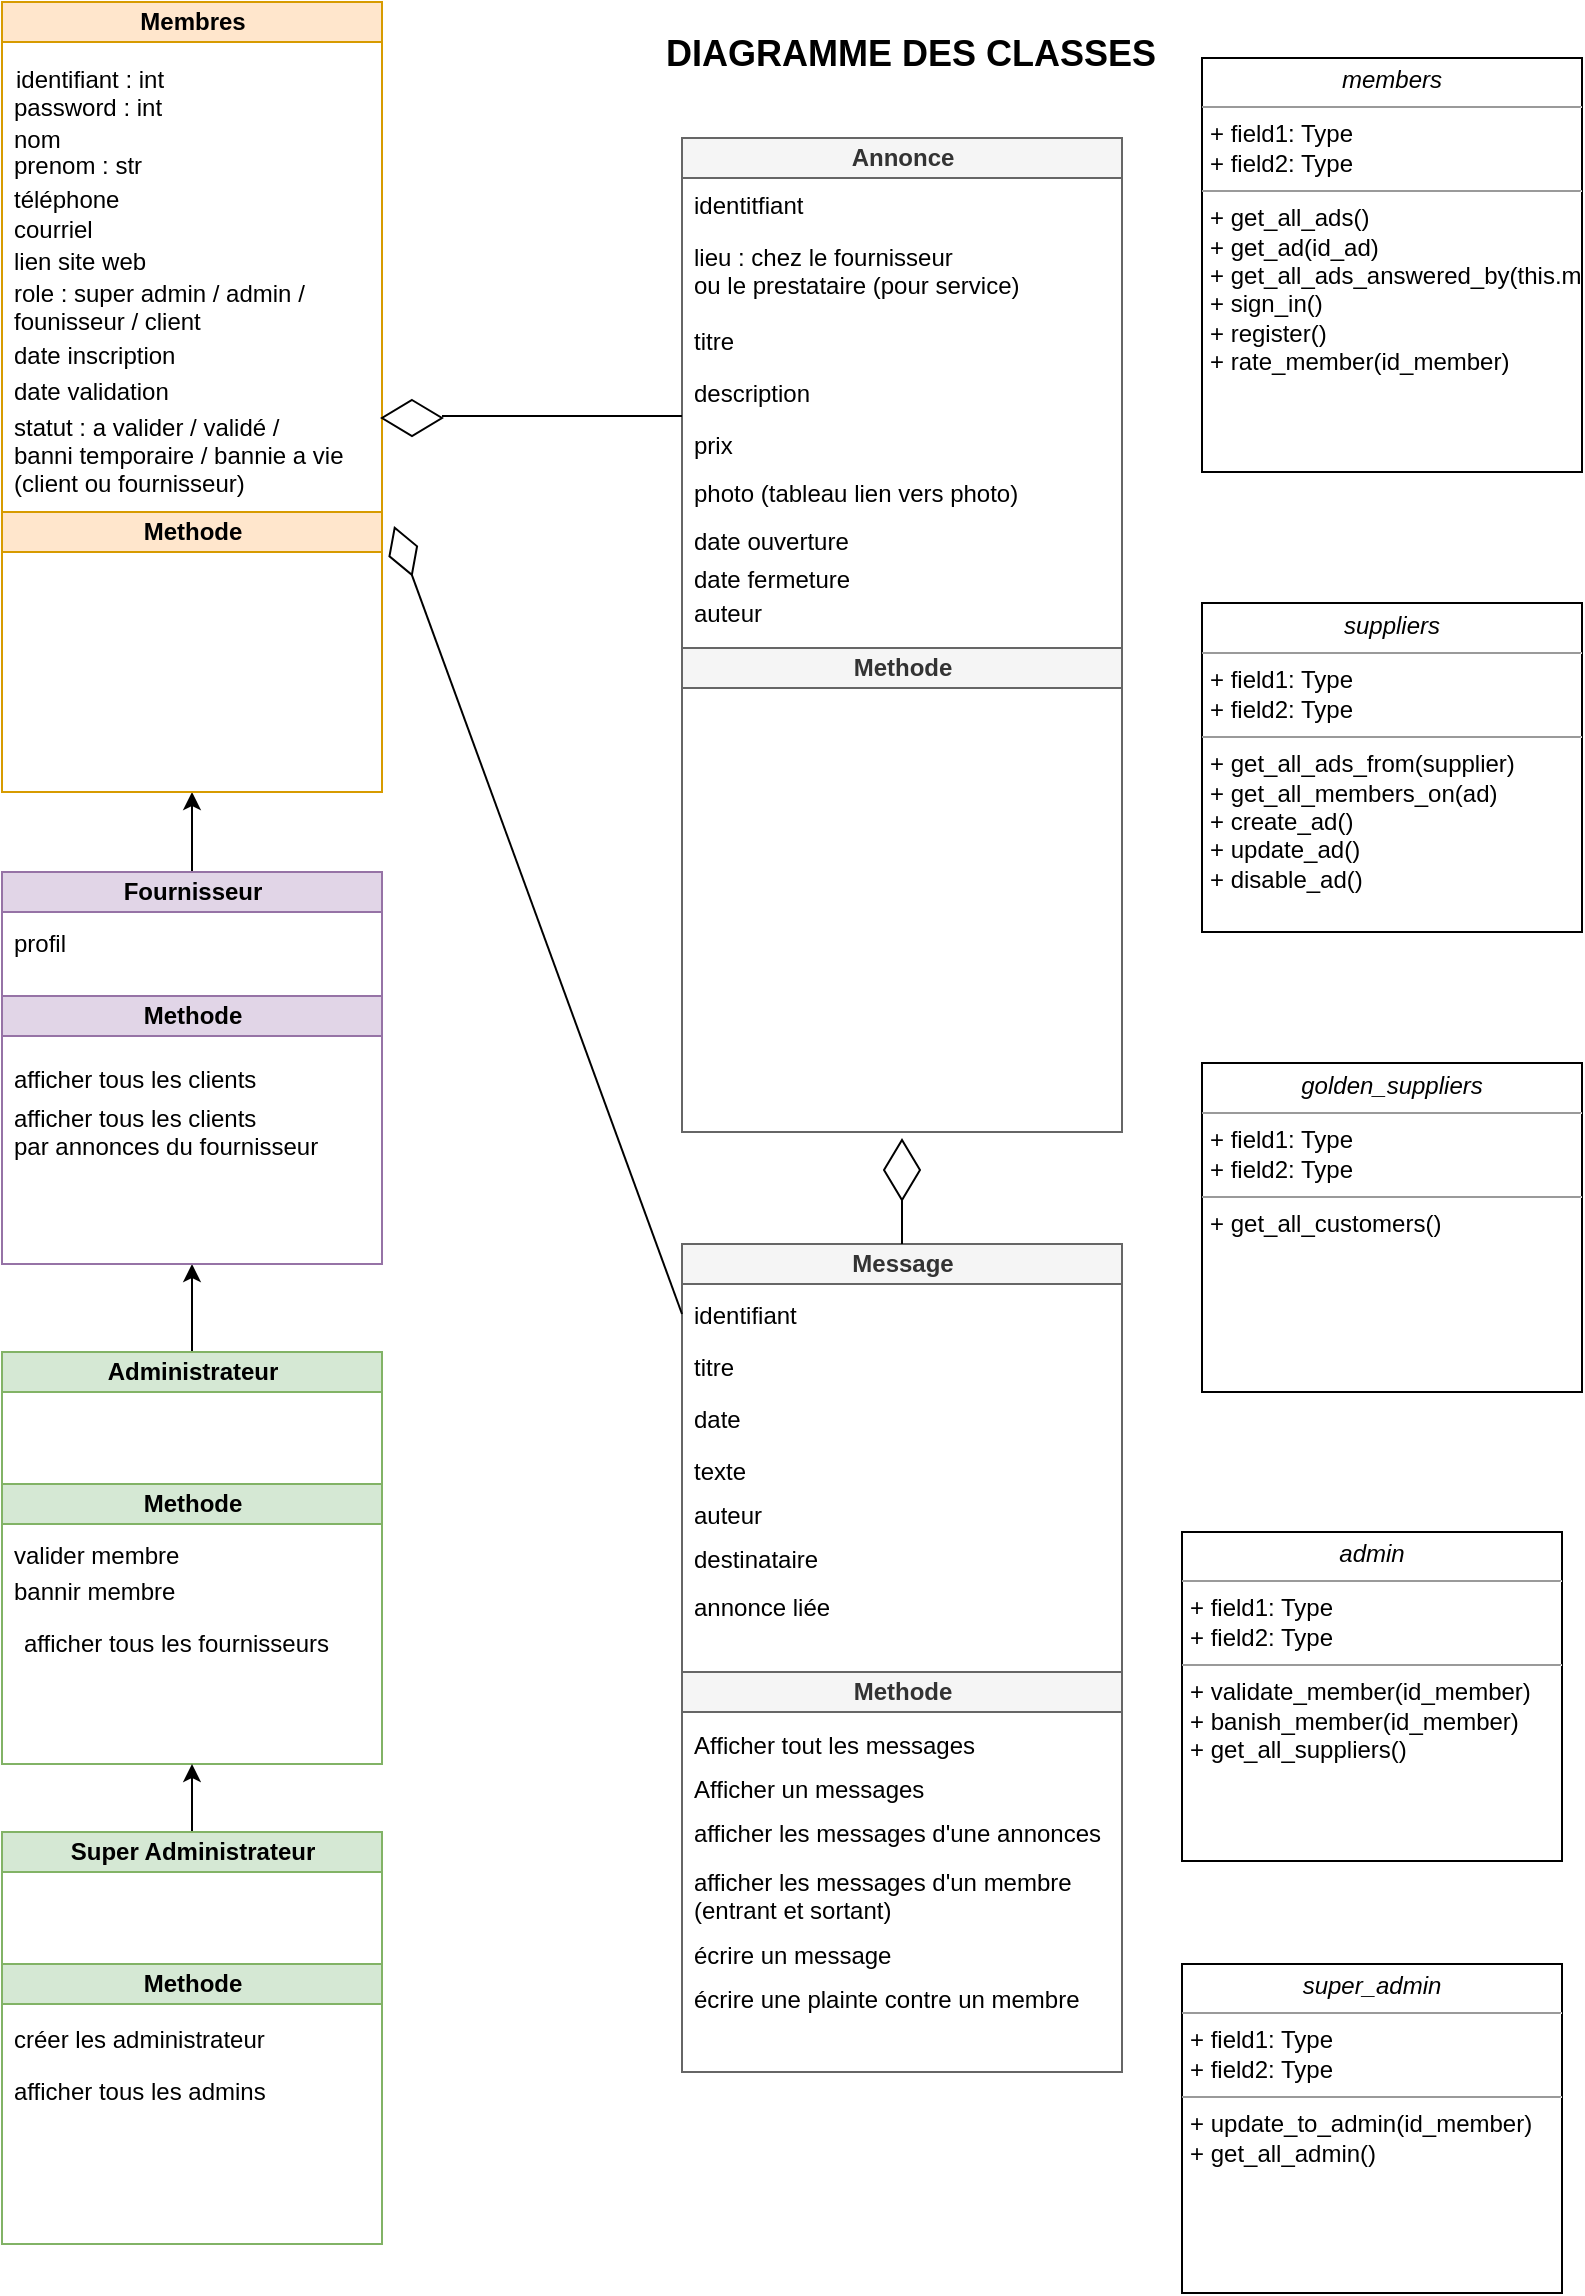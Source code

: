 <mxfile version="12.7.0" type="github">
  <diagram id="C5RBs43oDa-KdzZeNtuy" name="Page-1">
    <mxGraphModel dx="1422" dy="702" grid="1" gridSize="10" guides="1" tooltips="1" connect="1" arrows="1" fold="1" page="1" pageScale="1" pageWidth="827" pageHeight="1169" math="0" shadow="0">
      <root>
        <mxCell id="WIyWlLk6GJQsqaUBKTNV-0"/>
        <mxCell id="WIyWlLk6GJQsqaUBKTNV-1" parent="WIyWlLk6GJQsqaUBKTNV-0"/>
        <mxCell id="LoJSLbo_8Yr8Dc0U_S-c-0" value="Membres" style="swimlane;html=1;startSize=20;horizontal=1;containerType=tree;fillColor=#ffe6cc;strokeColor=#d79b00;" parent="WIyWlLk6GJQsqaUBKTNV-1" vertex="1">
          <mxGeometry x="30" y="15" width="190" height="255" as="geometry"/>
        </mxCell>
        <mxCell id="1I0f1aZdn74h2MIzQqq7-13" value="nom" style="text;strokeColor=none;fillColor=none;align=left;verticalAlign=top;spacingLeft=4;spacingRight=4;overflow=hidden;rotatable=0;points=[[0,0.5],[1,0.5]];portConstraint=eastwest;" parent="LoJSLbo_8Yr8Dc0U_S-c-0" vertex="1">
          <mxGeometry y="55" width="110" height="26" as="geometry"/>
        </mxCell>
        <mxCell id="1I0f1aZdn74h2MIzQqq7-78" style="edgeStyle=orthogonalEdgeStyle;rounded=0;orthogonalLoop=1;jettySize=auto;html=1;entryX=0.5;entryY=1;entryDx=0;entryDy=0;" parent="WIyWlLk6GJQsqaUBKTNV-1" source="LoJSLbo_8Yr8Dc0U_S-c-4" target="LoJSLbo_8Yr8Dc0U_S-c-1" edge="1">
          <mxGeometry relative="1" as="geometry">
            <mxPoint x="100" y="410" as="targetPoint"/>
          </mxGeometry>
        </mxCell>
        <mxCell id="LoJSLbo_8Yr8Dc0U_S-c-1" value="Methode" style="swimlane;html=1;startSize=20;horizontal=1;containerType=tree;fillColor=#ffe6cc;strokeColor=#d79b00;" parent="WIyWlLk6GJQsqaUBKTNV-1" vertex="1">
          <mxGeometry x="30" y="270" width="190" height="140" as="geometry"/>
        </mxCell>
        <mxCell id="LoJSLbo_8Yr8Dc0U_S-c-3" value="Methode" style="swimlane;html=1;startSize=20;horizontal=1;containerType=tree;fillColor=#d5e8d4;strokeColor=#82b366;" parent="WIyWlLk6GJQsqaUBKTNV-1" vertex="1">
          <mxGeometry x="30" y="756" width="190" height="140" as="geometry"/>
        </mxCell>
        <mxCell id="LoJSLbo_8Yr8Dc0U_S-c-4" value="Fournisseur" style="swimlane;html=1;startSize=20;horizontal=1;containerType=tree;fillColor=#e1d5e7;strokeColor=#9673a6;" parent="WIyWlLk6GJQsqaUBKTNV-1" vertex="1">
          <mxGeometry x="30" y="450" width="190" height="62" as="geometry"/>
        </mxCell>
        <mxCell id="1I0f1aZdn74h2MIzQqq7-85" style="edgeStyle=orthogonalEdgeStyle;rounded=0;orthogonalLoop=1;jettySize=auto;html=1;entryX=0.5;entryY=1;entryDx=0;entryDy=0;" parent="WIyWlLk6GJQsqaUBKTNV-1" source="LoJSLbo_8Yr8Dc0U_S-c-5" target="1I0f1aZdn74h2MIzQqq7-35" edge="1">
          <mxGeometry relative="1" as="geometry"/>
        </mxCell>
        <mxCell id="LoJSLbo_8Yr8Dc0U_S-c-5" value="Administrateur" style="swimlane;html=1;startSize=20;horizontal=1;containerType=tree;fillColor=#d5e8d4;strokeColor=#82b366;" parent="WIyWlLk6GJQsqaUBKTNV-1" vertex="1">
          <mxGeometry x="30" y="690" width="190" height="66" as="geometry"/>
        </mxCell>
        <mxCell id="LoJSLbo_8Yr8Dc0U_S-c-6" value="Annonce" style="swimlane;html=1;startSize=20;horizontal=1;containerType=tree;fillColor=#f5f5f5;strokeColor=#666666;fontColor=#333333;" parent="WIyWlLk6GJQsqaUBKTNV-1" vertex="1">
          <mxGeometry x="370" y="83" width="220" height="255" as="geometry"/>
        </mxCell>
        <mxCell id="LoJSLbo_8Yr8Dc0U_S-c-7" value="Methode" style="swimlane;html=1;startSize=20;horizontal=1;containerType=tree;fillColor=#f5f5f5;strokeColor=#666666;fontColor=#333333;" parent="WIyWlLk6GJQsqaUBKTNV-1" vertex="1">
          <mxGeometry x="370" y="338" width="220" height="242" as="geometry">
            <mxRectangle x="250" y="175" width="80" height="20" as="alternateBounds"/>
          </mxGeometry>
        </mxCell>
        <mxCell id="1I0f1aZdn74h2MIzQqq7-0" value="&lt;b&gt;&lt;font style=&quot;font-size: 18px&quot;&gt;DIAGRAMME DES CLASSES&lt;/font&gt;&lt;/b&gt;" style="text;html=1;" parent="WIyWlLk6GJQsqaUBKTNV-1" vertex="1">
          <mxGeometry x="360" y="24" width="240" height="30" as="geometry"/>
        </mxCell>
        <mxCell id="1I0f1aZdn74h2MIzQqq7-11" value="identifiant : int" style="text;strokeColor=none;fillColor=none;align=left;verticalAlign=top;spacingLeft=4;spacingRight=4;overflow=hidden;rotatable=0;points=[[0,0.5],[1,0.5]];portConstraint=eastwest;" parent="WIyWlLk6GJQsqaUBKTNV-1" vertex="1">
          <mxGeometry x="31" y="40" width="110" height="26" as="geometry"/>
        </mxCell>
        <mxCell id="1I0f1aZdn74h2MIzQqq7-12" value="password : int" style="text;strokeColor=none;fillColor=none;align=left;verticalAlign=top;spacingLeft=4;spacingRight=4;overflow=hidden;rotatable=0;points=[[0,0.5],[1,0.5]];portConstraint=eastwest;" parent="WIyWlLk6GJQsqaUBKTNV-1" vertex="1">
          <mxGeometry x="30" y="54" width="100" height="30" as="geometry"/>
        </mxCell>
        <mxCell id="1I0f1aZdn74h2MIzQqq7-14" value="prenom : str" style="text;strokeColor=none;fillColor=none;align=left;verticalAlign=top;spacingLeft=4;spacingRight=4;overflow=hidden;rotatable=0;points=[[0,0.5],[1,0.5]];portConstraint=eastwest;" parent="WIyWlLk6GJQsqaUBKTNV-1" vertex="1">
          <mxGeometry x="30" y="83" width="100" height="26" as="geometry"/>
        </mxCell>
        <mxCell id="1I0f1aZdn74h2MIzQqq7-15" value="téléphone" style="text;strokeColor=none;fillColor=none;align=left;verticalAlign=top;spacingLeft=4;spacingRight=4;overflow=hidden;rotatable=0;points=[[0,0.5],[1,0.5]];portConstraint=eastwest;" parent="WIyWlLk6GJQsqaUBKTNV-1" vertex="1">
          <mxGeometry x="30" y="100" width="110" height="26" as="geometry"/>
        </mxCell>
        <mxCell id="1I0f1aZdn74h2MIzQqq7-16" value="courriel" style="text;strokeColor=none;fillColor=none;align=left;verticalAlign=top;spacingLeft=4;spacingRight=4;overflow=hidden;rotatable=0;points=[[0,0.5],[1,0.5]];portConstraint=eastwest;" parent="WIyWlLk6GJQsqaUBKTNV-1" vertex="1">
          <mxGeometry x="30" y="115" width="100" height="26" as="geometry"/>
        </mxCell>
        <mxCell id="1I0f1aZdn74h2MIzQqq7-27" value="lien site web" style="text;strokeColor=none;fillColor=none;align=left;verticalAlign=top;spacingLeft=4;spacingRight=4;overflow=hidden;rotatable=0;points=[[0,0.5],[1,0.5]];portConstraint=eastwest;" parent="WIyWlLk6GJQsqaUBKTNV-1" vertex="1">
          <mxGeometry x="30" y="131" width="120" height="26" as="geometry"/>
        </mxCell>
        <mxCell id="1I0f1aZdn74h2MIzQqq7-28" value="role : super admin / admin / &#xa;founisseur / client" style="text;strokeColor=none;fillColor=none;align=left;verticalAlign=top;spacingLeft=4;spacingRight=4;overflow=hidden;rotatable=0;points=[[0,0.5],[1,0.5]];portConstraint=eastwest;" parent="WIyWlLk6GJQsqaUBKTNV-1" vertex="1">
          <mxGeometry x="30" y="147" width="180" height="46" as="geometry"/>
        </mxCell>
        <mxCell id="1I0f1aZdn74h2MIzQqq7-29" value="date inscription" style="text;strokeColor=none;fillColor=none;align=left;verticalAlign=top;spacingLeft=4;spacingRight=4;overflow=hidden;rotatable=0;points=[[0,0.5],[1,0.5]];portConstraint=eastwest;" parent="WIyWlLk6GJQsqaUBKTNV-1" vertex="1">
          <mxGeometry x="30" y="178" width="180" height="26" as="geometry"/>
        </mxCell>
        <mxCell id="1I0f1aZdn74h2MIzQqq7-30" value="date validation" style="text;strokeColor=none;fillColor=none;align=left;verticalAlign=top;spacingLeft=4;spacingRight=4;overflow=hidden;rotatable=0;points=[[0,0.5],[1,0.5]];portConstraint=eastwest;" parent="WIyWlLk6GJQsqaUBKTNV-1" vertex="1">
          <mxGeometry x="30" y="196" width="180" height="26" as="geometry"/>
        </mxCell>
        <mxCell id="1I0f1aZdn74h2MIzQqq7-35" value="Methode" style="swimlane;html=1;startSize=20;horizontal=1;containerType=tree;fillColor=#e1d5e7;strokeColor=#9673a6;" parent="WIyWlLk6GJQsqaUBKTNV-1" vertex="1">
          <mxGeometry x="30" y="512" width="190" height="134" as="geometry"/>
        </mxCell>
        <mxCell id="ZZi0SDRidPdH33glFphI-30" value="afficher tous les clients" style="text;strokeColor=none;fillColor=none;align=left;verticalAlign=top;spacingLeft=4;spacingRight=4;overflow=hidden;rotatable=0;points=[[0,0.5],[1,0.5]];portConstraint=eastwest;" parent="1I0f1aZdn74h2MIzQqq7-35" vertex="1">
          <mxGeometry y="28" width="180" height="26" as="geometry"/>
        </mxCell>
        <mxCell id="1I0f1aZdn74h2MIzQqq7-41" value="profil" style="text;strokeColor=none;fillColor=none;align=left;verticalAlign=top;spacingLeft=4;spacingRight=4;overflow=hidden;rotatable=0;points=[[0,0.5],[1,0.5]];portConstraint=eastwest;" parent="WIyWlLk6GJQsqaUBKTNV-1" vertex="1">
          <mxGeometry x="30" y="472" width="100" height="26" as="geometry"/>
        </mxCell>
        <mxCell id="1I0f1aZdn74h2MIzQqq7-42" value="statut : a valider / validé / &#xa;banni temporaire / bannie a vie&#xa;(client ou fournisseur)" style="text;strokeColor=none;fillColor=none;align=left;verticalAlign=top;spacingLeft=4;spacingRight=4;overflow=hidden;rotatable=0;points=[[0,0.5],[1,0.5]];portConstraint=eastwest;" parent="WIyWlLk6GJQsqaUBKTNV-1" vertex="1">
          <mxGeometry x="30" y="214" width="180" height="58" as="geometry"/>
        </mxCell>
        <mxCell id="1I0f1aZdn74h2MIzQqq7-46" value="valider membre" style="text;strokeColor=none;fillColor=none;align=left;verticalAlign=top;spacingLeft=4;spacingRight=4;overflow=hidden;rotatable=0;points=[[0,0.5],[1,0.5]];portConstraint=eastwest;" parent="WIyWlLk6GJQsqaUBKTNV-1" vertex="1">
          <mxGeometry x="30" y="778" width="140" height="26" as="geometry"/>
        </mxCell>
        <mxCell id="1I0f1aZdn74h2MIzQqq7-47" value="bannir membre" style="text;strokeColor=none;fillColor=none;align=left;verticalAlign=top;spacingLeft=4;spacingRight=4;overflow=hidden;rotatable=0;points=[[0,0.5],[1,0.5]];portConstraint=eastwest;" parent="WIyWlLk6GJQsqaUBKTNV-1" vertex="1">
          <mxGeometry x="30" y="796" width="140" height="26" as="geometry"/>
        </mxCell>
        <mxCell id="1I0f1aZdn74h2MIzQqq7-49" value="Methode" style="swimlane;html=1;startSize=20;horizontal=1;containerType=tree;fillColor=#d5e8d4;strokeColor=#82b366;" parent="WIyWlLk6GJQsqaUBKTNV-1" vertex="1">
          <mxGeometry x="30" y="996" width="190" height="140" as="geometry"/>
        </mxCell>
        <mxCell id="1I0f1aZdn74h2MIzQqq7-86" style="edgeStyle=orthogonalEdgeStyle;rounded=0;orthogonalLoop=1;jettySize=auto;html=1;exitX=0.5;exitY=0;exitDx=0;exitDy=0;entryX=0.5;entryY=1;entryDx=0;entryDy=0;" parent="WIyWlLk6GJQsqaUBKTNV-1" source="1I0f1aZdn74h2MIzQqq7-50" target="LoJSLbo_8Yr8Dc0U_S-c-3" edge="1">
          <mxGeometry relative="1" as="geometry"/>
        </mxCell>
        <mxCell id="1I0f1aZdn74h2MIzQqq7-50" value="Super Administrateur" style="swimlane;html=1;startSize=20;horizontal=1;containerType=tree;fillColor=#d5e8d4;strokeColor=#82b366;" parent="WIyWlLk6GJQsqaUBKTNV-1" vertex="1">
          <mxGeometry x="30" y="930" width="190" height="66" as="geometry"/>
        </mxCell>
        <mxCell id="1I0f1aZdn74h2MIzQqq7-51" value="créer les administrateur" style="text;strokeColor=none;fillColor=none;align=left;verticalAlign=top;spacingLeft=4;spacingRight=4;overflow=hidden;rotatable=0;points=[[0,0.5],[1,0.5]];portConstraint=eastwest;" parent="WIyWlLk6GJQsqaUBKTNV-1" vertex="1">
          <mxGeometry x="30" y="1020" width="140" height="26" as="geometry"/>
        </mxCell>
        <mxCell id="1I0f1aZdn74h2MIzQqq7-52" value="Message" style="swimlane;html=1;startSize=20;horizontal=1;containerType=tree;fillColor=#f5f5f5;strokeColor=#666666;fontColor=#333333;" parent="WIyWlLk6GJQsqaUBKTNV-1" vertex="1">
          <mxGeometry x="370" y="636" width="220" height="214" as="geometry"/>
        </mxCell>
        <mxCell id="ZZi0SDRidPdH33glFphI-13" value="destinataire" style="text;strokeColor=none;fillColor=none;align=left;verticalAlign=top;spacingLeft=4;spacingRight=4;overflow=hidden;rotatable=0;points=[[0,0.5],[1,0.5]];portConstraint=eastwest;" parent="1I0f1aZdn74h2MIzQqq7-52" vertex="1">
          <mxGeometry y="144" width="200" height="26" as="geometry"/>
        </mxCell>
        <mxCell id="ZZi0SDRidPdH33glFphI-23" value="annonce liée" style="text;strokeColor=none;fillColor=none;align=left;verticalAlign=top;spacingLeft=4;spacingRight=4;overflow=hidden;rotatable=0;points=[[0,0.5],[1,0.5]];portConstraint=eastwest;" parent="1I0f1aZdn74h2MIzQqq7-52" vertex="1">
          <mxGeometry y="168" width="200" height="26" as="geometry"/>
        </mxCell>
        <mxCell id="1I0f1aZdn74h2MIzQqq7-53" value="Methode" style="swimlane;html=1;startSize=20;horizontal=1;containerType=tree;fillColor=#f5f5f5;strokeColor=#666666;fontColor=#333333;" parent="WIyWlLk6GJQsqaUBKTNV-1" vertex="1">
          <mxGeometry x="370" y="850" width="220" height="200" as="geometry">
            <mxRectangle x="250" y="175" width="80" height="20" as="alternateBounds"/>
          </mxGeometry>
        </mxCell>
        <mxCell id="ZZi0SDRidPdH33glFphI-10" value="afficher les messages d&#39;une annonces" style="text;strokeColor=none;fillColor=none;align=left;verticalAlign=top;spacingLeft=4;spacingRight=4;overflow=hidden;rotatable=0;points=[[0,0.5],[1,0.5]];portConstraint=eastwest;" parent="1I0f1aZdn74h2MIzQqq7-53" vertex="1">
          <mxGeometry y="67" width="230" height="31" as="geometry"/>
        </mxCell>
        <mxCell id="ZZi0SDRidPdH33glFphI-17" value="afficher les messages d&#39;un membres&#xa;(entrant et sortant)" style="text;strokeColor=none;fillColor=none;align=left;verticalAlign=top;spacingLeft=4;spacingRight=4;overflow=hidden;rotatable=0;points=[[0,0.5],[1,0.5]];portConstraint=eastwest;" parent="1I0f1aZdn74h2MIzQqq7-53" vertex="1">
          <mxGeometry y="91.5" width="200" height="31" as="geometry"/>
        </mxCell>
        <mxCell id="ZZi0SDRidPdH33glFphI-35" value="écrire une plainte contre un membre" style="text;strokeColor=none;fillColor=none;align=left;verticalAlign=top;spacingLeft=4;spacingRight=4;overflow=hidden;rotatable=0;points=[[0,0.5],[1,0.5]];portConstraint=eastwest;" parent="1I0f1aZdn74h2MIzQqq7-53" vertex="1">
          <mxGeometry y="150" width="210" height="26" as="geometry"/>
        </mxCell>
        <mxCell id="1I0f1aZdn74h2MIzQqq7-63" value="identitfiant" style="text;strokeColor=none;fillColor=none;align=left;verticalAlign=top;spacingLeft=4;spacingRight=4;overflow=hidden;rotatable=0;points=[[0,0.5],[1,0.5]];portConstraint=eastwest;" parent="WIyWlLk6GJQsqaUBKTNV-1" vertex="1">
          <mxGeometry x="370" y="103" width="200" height="26" as="geometry"/>
        </mxCell>
        <mxCell id="1I0f1aZdn74h2MIzQqq7-64" value="lieu : chez le fournisseur&#xa;ou le prestataire (pour service)" style="text;strokeColor=none;fillColor=none;align=left;verticalAlign=top;spacingLeft=4;spacingRight=4;overflow=hidden;rotatable=0;points=[[0,0.5],[1,0.5]];portConstraint=eastwest;" parent="WIyWlLk6GJQsqaUBKTNV-1" vertex="1">
          <mxGeometry x="370" y="129" width="200" height="42" as="geometry"/>
        </mxCell>
        <mxCell id="1I0f1aZdn74h2MIzQqq7-65" value="titre" style="text;strokeColor=none;fillColor=none;align=left;verticalAlign=top;spacingLeft=4;spacingRight=4;overflow=hidden;rotatable=0;points=[[0,0.5],[1,0.5]];portConstraint=eastwest;" parent="WIyWlLk6GJQsqaUBKTNV-1" vertex="1">
          <mxGeometry x="370" y="171" width="200" height="26" as="geometry"/>
        </mxCell>
        <mxCell id="1I0f1aZdn74h2MIzQqq7-66" value="description" style="text;strokeColor=none;fillColor=none;align=left;verticalAlign=top;spacingLeft=4;spacingRight=4;overflow=hidden;rotatable=0;points=[[0,0.5],[1,0.5]];portConstraint=eastwest;" parent="WIyWlLk6GJQsqaUBKTNV-1" vertex="1">
          <mxGeometry x="370" y="197" width="200" height="26" as="geometry"/>
        </mxCell>
        <mxCell id="1I0f1aZdn74h2MIzQqq7-67" value="prix" style="text;strokeColor=none;fillColor=none;align=left;verticalAlign=top;spacingLeft=4;spacingRight=4;overflow=hidden;rotatable=0;points=[[0,0.5],[1,0.5]];portConstraint=eastwest;" parent="WIyWlLk6GJQsqaUBKTNV-1" vertex="1">
          <mxGeometry x="370" y="223" width="200" height="24" as="geometry"/>
        </mxCell>
        <mxCell id="1I0f1aZdn74h2MIzQqq7-68" value="photo (tableau lien vers photo)" style="text;strokeColor=none;fillColor=none;align=left;verticalAlign=top;spacingLeft=4;spacingRight=4;overflow=hidden;rotatable=0;points=[[0,0.5],[1,0.5]];portConstraint=eastwest;" parent="WIyWlLk6GJQsqaUBKTNV-1" vertex="1">
          <mxGeometry x="370" y="247" width="200" height="24" as="geometry"/>
        </mxCell>
        <mxCell id="1I0f1aZdn74h2MIzQqq7-69" value="date ouverture" style="text;strokeColor=none;fillColor=none;align=left;verticalAlign=top;spacingLeft=4;spacingRight=4;overflow=hidden;rotatable=0;points=[[0,0.5],[1,0.5]];portConstraint=eastwest;" parent="WIyWlLk6GJQsqaUBKTNV-1" vertex="1">
          <mxGeometry x="370" y="271" width="200" height="26" as="geometry"/>
        </mxCell>
        <mxCell id="1I0f1aZdn74h2MIzQqq7-71" value="date fermeture" style="text;strokeColor=none;fillColor=none;align=left;verticalAlign=top;spacingLeft=4;spacingRight=4;overflow=hidden;rotatable=0;points=[[0,0.5],[1,0.5]];portConstraint=eastwest;" parent="WIyWlLk6GJQsqaUBKTNV-1" vertex="1">
          <mxGeometry x="370" y="290" width="200" height="31" as="geometry"/>
        </mxCell>
        <mxCell id="1I0f1aZdn74h2MIzQqq7-79" value="identifiant" style="text;strokeColor=none;fillColor=none;align=left;verticalAlign=top;spacingLeft=4;spacingRight=4;overflow=hidden;rotatable=0;points=[[0,0.5],[1,0.5]];portConstraint=eastwest;" parent="WIyWlLk6GJQsqaUBKTNV-1" vertex="1">
          <mxGeometry x="370" y="658" width="200" height="26" as="geometry"/>
        </mxCell>
        <mxCell id="1I0f1aZdn74h2MIzQqq7-80" value="titre" style="text;strokeColor=none;fillColor=none;align=left;verticalAlign=top;spacingLeft=4;spacingRight=4;overflow=hidden;rotatable=0;points=[[0,0.5],[1,0.5]];portConstraint=eastwest;" parent="WIyWlLk6GJQsqaUBKTNV-1" vertex="1">
          <mxGeometry x="370" y="684" width="200" height="26" as="geometry"/>
        </mxCell>
        <mxCell id="1I0f1aZdn74h2MIzQqq7-81" value="date" style="text;strokeColor=none;fillColor=none;align=left;verticalAlign=top;spacingLeft=4;spacingRight=4;overflow=hidden;rotatable=0;points=[[0,0.5],[1,0.5]];portConstraint=eastwest;" parent="WIyWlLk6GJQsqaUBKTNV-1" vertex="1">
          <mxGeometry x="370" y="710" width="200" height="26" as="geometry"/>
        </mxCell>
        <mxCell id="1I0f1aZdn74h2MIzQqq7-82" value="texte" style="text;strokeColor=none;fillColor=none;align=left;verticalAlign=top;spacingLeft=4;spacingRight=4;overflow=hidden;rotatable=0;points=[[0,0.5],[1,0.5]];portConstraint=eastwest;" parent="WIyWlLk6GJQsqaUBKTNV-1" vertex="1">
          <mxGeometry x="370" y="736" width="200" height="26" as="geometry"/>
        </mxCell>
        <mxCell id="1I0f1aZdn74h2MIzQqq7-83" value="Afficher tout les messages" style="text;strokeColor=none;fillColor=none;align=left;verticalAlign=top;spacingLeft=4;spacingRight=4;overflow=hidden;rotatable=0;points=[[0,0.5],[1,0.5]];portConstraint=eastwest;" parent="WIyWlLk6GJQsqaUBKTNV-1" vertex="1">
          <mxGeometry x="370" y="873" width="200" height="31" as="geometry"/>
        </mxCell>
        <mxCell id="1I0f1aZdn74h2MIzQqq7-84" value="Afficher un messages" style="text;strokeColor=none;fillColor=none;align=left;verticalAlign=top;spacingLeft=4;spacingRight=4;overflow=hidden;rotatable=0;points=[[0,0.5],[1,0.5]];portConstraint=eastwest;" parent="WIyWlLk6GJQsqaUBKTNV-1" vertex="1">
          <mxGeometry x="370" y="895" width="200" height="31" as="geometry"/>
        </mxCell>
        <mxCell id="_J2jyTnCY9UKjFA8l6vc-2" value="" style="shape=rhombus;perimeter=rhombusPerimeter;whiteSpace=wrap;html=1;align=center;" parent="WIyWlLk6GJQsqaUBKTNV-1" vertex="1">
          <mxGeometry x="220" y="214" width="30" height="18" as="geometry"/>
        </mxCell>
        <mxCell id="_J2jyTnCY9UKjFA8l6vc-3" value="" style="endArrow=none;html=1;rounded=0;" parent="WIyWlLk6GJQsqaUBKTNV-1" edge="1">
          <mxGeometry relative="1" as="geometry">
            <mxPoint x="250" y="222" as="sourcePoint"/>
            <mxPoint x="370" y="222" as="targetPoint"/>
          </mxGeometry>
        </mxCell>
        <mxCell id="_J2jyTnCY9UKjFA8l6vc-4" value="" style="shape=rhombus;perimeter=rhombusPerimeter;whiteSpace=wrap;html=1;align=center;rotation=90;" parent="WIyWlLk6GJQsqaUBKTNV-1" vertex="1">
          <mxGeometry x="465" y="590" width="30" height="18" as="geometry"/>
        </mxCell>
        <mxCell id="_J2jyTnCY9UKjFA8l6vc-5" value="" style="endArrow=none;html=1;rounded=0;entryX=0.5;entryY=0;entryDx=0;entryDy=0;exitX=1;exitY=0.5;exitDx=0;exitDy=0;" parent="WIyWlLk6GJQsqaUBKTNV-1" source="_J2jyTnCY9UKjFA8l6vc-4" target="1I0f1aZdn74h2MIzQqq7-52" edge="1">
          <mxGeometry relative="1" as="geometry">
            <mxPoint x="500" y="440" as="sourcePoint"/>
            <mxPoint x="620" y="440" as="targetPoint"/>
          </mxGeometry>
        </mxCell>
        <mxCell id="ZZi0SDRidPdH33glFphI-8" value="" style="endArrow=diamondThin;endFill=0;endSize=24;html=1;exitX=0;exitY=0.5;exitDx=0;exitDy=0;" parent="WIyWlLk6GJQsqaUBKTNV-1" source="1I0f1aZdn74h2MIzQqq7-79" edge="1">
          <mxGeometry width="160" relative="1" as="geometry">
            <mxPoint x="330" y="610" as="sourcePoint"/>
            <mxPoint x="226" y="277" as="targetPoint"/>
          </mxGeometry>
        </mxCell>
        <mxCell id="ZZi0SDRidPdH33glFphI-12" value="auteur" style="text;strokeColor=none;fillColor=none;align=left;verticalAlign=top;spacingLeft=4;spacingRight=4;overflow=hidden;rotatable=0;points=[[0,0.5],[1,0.5]];portConstraint=eastwest;" parent="WIyWlLk6GJQsqaUBKTNV-1" vertex="1">
          <mxGeometry x="370" y="758" width="200" height="26" as="geometry"/>
        </mxCell>
        <mxCell id="ZZi0SDRidPdH33glFphI-14" value="auteur" style="text;strokeColor=none;fillColor=none;align=left;verticalAlign=top;spacingLeft=4;spacingRight=4;overflow=hidden;rotatable=0;points=[[0,0.5],[1,0.5]];portConstraint=eastwest;" parent="WIyWlLk6GJQsqaUBKTNV-1" vertex="1">
          <mxGeometry x="370" y="307" width="200" height="31" as="geometry"/>
        </mxCell>
        <mxCell id="1I0f1aZdn74h2MIzQqq7-38" value="écrire un message" style="text;strokeColor=none;fillColor=none;align=left;verticalAlign=top;spacingLeft=4;spacingRight=4;overflow=hidden;rotatable=0;points=[[0,0.5],[1,0.5]];portConstraint=eastwest;" parent="WIyWlLk6GJQsqaUBKTNV-1" vertex="1">
          <mxGeometry x="370" y="978" width="180" height="26" as="geometry"/>
        </mxCell>
        <mxCell id="ZZi0SDRidPdH33glFphI-31" value="afficher tous les clients &#xa;par annonces du fournisseur" style="text;strokeColor=none;fillColor=none;align=left;verticalAlign=top;spacingLeft=4;spacingRight=4;overflow=hidden;rotatable=0;points=[[0,0.5],[1,0.5]];portConstraint=eastwest;" parent="WIyWlLk6GJQsqaUBKTNV-1" vertex="1">
          <mxGeometry x="30" y="559.5" width="180" height="39" as="geometry"/>
        </mxCell>
        <mxCell id="ZZi0SDRidPdH33glFphI-32" value="afficher tous les fournisseurs" style="text;strokeColor=none;fillColor=none;align=left;verticalAlign=top;spacingLeft=4;spacingRight=4;overflow=hidden;rotatable=0;points=[[0,0.5],[1,0.5]];portConstraint=eastwest;" parent="WIyWlLk6GJQsqaUBKTNV-1" vertex="1">
          <mxGeometry x="35" y="822" width="180" height="26" as="geometry"/>
        </mxCell>
        <mxCell id="ZZi0SDRidPdH33glFphI-33" value="afficher tous les admins" style="text;strokeColor=none;fillColor=none;align=left;verticalAlign=top;spacingLeft=4;spacingRight=4;overflow=hidden;rotatable=0;points=[[0,0.5],[1,0.5]];portConstraint=eastwest;" parent="WIyWlLk6GJQsqaUBKTNV-1" vertex="1">
          <mxGeometry x="30" y="1046" width="180" height="26" as="geometry"/>
        </mxCell>
        <mxCell id="lLyb9q7A5YBwP8wLhJ_Z-10" value="&lt;p style=&quot;margin: 0px ; margin-top: 4px ; text-align: center&quot;&gt;&lt;i&gt;members&lt;/i&gt;&lt;/p&gt;&lt;hr size=&quot;1&quot;&gt;&lt;p style=&quot;margin: 0px ; margin-left: 4px&quot;&gt;+ field1: Type&lt;br&gt;+ field2: Type&lt;/p&gt;&lt;hr size=&quot;1&quot;&gt;&lt;p style=&quot;margin: 0px ; margin-left: 4px&quot;&gt;+ get_all_ads()&lt;/p&gt;&lt;p style=&quot;margin: 0px ; margin-left: 4px&quot;&gt;+ get_ad(id_ad)&lt;/p&gt;&lt;p style=&quot;margin: 0px ; margin-left: 4px&quot;&gt;+ get_all_ads_answered_by(this.member)&lt;br&gt;+ sign_in()&lt;/p&gt;&lt;p style=&quot;margin: 0px ; margin-left: 4px&quot;&gt;+ register()&lt;/p&gt;&lt;p style=&quot;margin: 0px ; margin-left: 4px&quot;&gt;+ rate_member(id_member)&lt;/p&gt;" style="verticalAlign=top;align=left;overflow=fill;fontSize=12;fontFamily=Helvetica;html=1;" vertex="1" parent="WIyWlLk6GJQsqaUBKTNV-1">
          <mxGeometry x="630" y="43" width="190" height="207" as="geometry"/>
        </mxCell>
        <mxCell id="lLyb9q7A5YBwP8wLhJ_Z-11" value="&lt;p style=&quot;margin: 0px ; margin-top: 4px ; text-align: center&quot;&gt;&lt;i&gt;suppliers&lt;/i&gt;&lt;/p&gt;&lt;hr size=&quot;1&quot;&gt;&lt;p style=&quot;margin: 0px ; margin-left: 4px&quot;&gt;+ field1: Type&lt;br&gt;+ field2: Type&lt;/p&gt;&lt;hr size=&quot;1&quot;&gt;&lt;p style=&quot;margin: 0px ; margin-left: 4px&quot;&gt;+ get_all_ads_from(supplier)&lt;/p&gt;&lt;p style=&quot;margin: 0px ; margin-left: 4px&quot;&gt;+ get_all_members_on(ad)&lt;/p&gt;&lt;p style=&quot;margin: 0px ; margin-left: 4px&quot;&gt;+ create_ad()&lt;/p&gt;&lt;p style=&quot;margin: 0px ; margin-left: 4px&quot;&gt;+ update_ad()&lt;/p&gt;&lt;p style=&quot;margin: 0px ; margin-left: 4px&quot;&gt;+ disable_ad()&lt;/p&gt;" style="verticalAlign=top;align=left;overflow=fill;fontSize=12;fontFamily=Helvetica;html=1;" vertex="1" parent="WIyWlLk6GJQsqaUBKTNV-1">
          <mxGeometry x="630" y="315.5" width="190" height="164.5" as="geometry"/>
        </mxCell>
        <mxCell id="lLyb9q7A5YBwP8wLhJ_Z-12" value="&lt;p style=&quot;margin: 0px ; margin-top: 4px ; text-align: center&quot;&gt;&lt;i&gt;golden_suppliers&lt;/i&gt;&lt;/p&gt;&lt;hr size=&quot;1&quot;&gt;&lt;p style=&quot;margin: 0px ; margin-left: 4px&quot;&gt;+ field1: Type&lt;br&gt;+ field2: Type&lt;/p&gt;&lt;hr size=&quot;1&quot;&gt;&lt;p style=&quot;margin: 0px ; margin-left: 4px&quot;&gt;+ get_all_customers()&lt;/p&gt;" style="verticalAlign=top;align=left;overflow=fill;fontSize=12;fontFamily=Helvetica;html=1;" vertex="1" parent="WIyWlLk6GJQsqaUBKTNV-1">
          <mxGeometry x="630" y="545.5" width="190" height="164.5" as="geometry"/>
        </mxCell>
        <mxCell id="lLyb9q7A5YBwP8wLhJ_Z-13" value="&lt;p style=&quot;margin: 0px ; margin-top: 4px ; text-align: center&quot;&gt;&lt;i&gt;admin&lt;/i&gt;&lt;/p&gt;&lt;hr size=&quot;1&quot;&gt;&lt;p style=&quot;margin: 0px ; margin-left: 4px&quot;&gt;+ field1: Type&lt;br&gt;+ field2: Type&lt;/p&gt;&lt;hr size=&quot;1&quot;&gt;&lt;p style=&quot;margin: 0px ; margin-left: 4px&quot;&gt;+ validate_member(id_member)&lt;/p&gt;&lt;p style=&quot;margin: 0px ; margin-left: 4px&quot;&gt;+ banish_member(id_member)&lt;/p&gt;&lt;p style=&quot;margin: 0px ; margin-left: 4px&quot;&gt;+ get_all_suppliers()&lt;/p&gt;" style="verticalAlign=top;align=left;overflow=fill;fontSize=12;fontFamily=Helvetica;html=1;" vertex="1" parent="WIyWlLk6GJQsqaUBKTNV-1">
          <mxGeometry x="620" y="780" width="190" height="164.5" as="geometry"/>
        </mxCell>
        <mxCell id="lLyb9q7A5YBwP8wLhJ_Z-14" value="&lt;p style=&quot;margin: 0px ; margin-top: 4px ; text-align: center&quot;&gt;&lt;i&gt;super_admin&lt;/i&gt;&lt;/p&gt;&lt;hr size=&quot;1&quot;&gt;&lt;p style=&quot;margin: 0px ; margin-left: 4px&quot;&gt;+ field1: Type&lt;br&gt;+ field2: Type&lt;/p&gt;&lt;hr size=&quot;1&quot;&gt;&lt;p style=&quot;margin: 0px ; margin-left: 4px&quot;&gt;+ update_to_admin(id_member)&lt;/p&gt;&lt;p style=&quot;margin: 0px ; margin-left: 4px&quot;&gt;+ get_all_admin()&lt;/p&gt;" style="verticalAlign=top;align=left;overflow=fill;fontSize=12;fontFamily=Helvetica;html=1;" vertex="1" parent="WIyWlLk6GJQsqaUBKTNV-1">
          <mxGeometry x="620" y="996" width="190" height="164.5" as="geometry"/>
        </mxCell>
      </root>
    </mxGraphModel>
  </diagram>
</mxfile>

